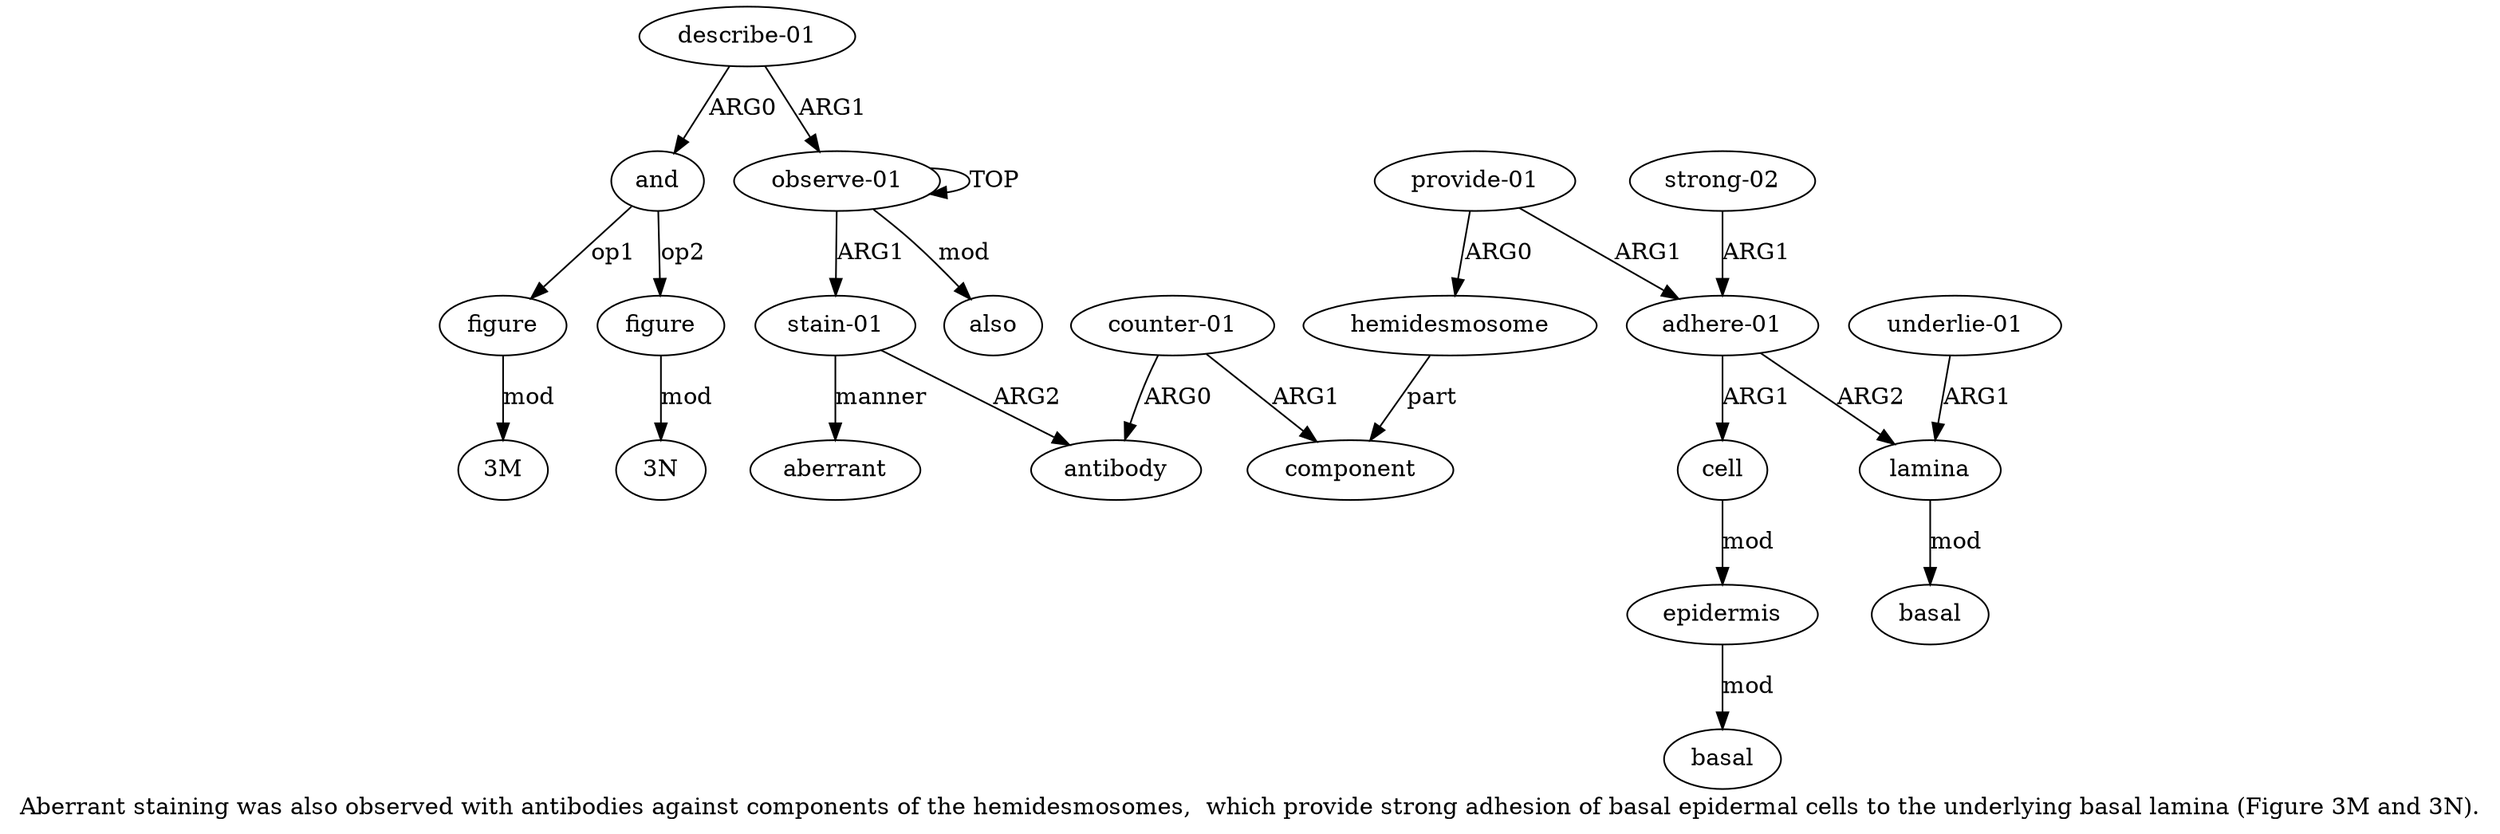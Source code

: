 digraph  {
	graph [label="Aberrant staining was also observed with antibodies against components of the hemidesmosomes,  which provide strong adhesion of \
basal epidermal cells to the underlying basal lamina (Figure 3M and 3N)."];
	node [label="\N"];
	a20	 [color=black,
		gold_ind=20,
		gold_label=figure,
		label=figure,
		test_ind=20,
		test_label=figure];
	"a20 3N"	 [color=black,
		gold_ind=-1,
		gold_label="3N",
		label="3N",
		test_ind=-1,
		test_label="3N"];
	a20 -> "a20 3N" [key=0,
	color=black,
	gold_label=mod,
	label=mod,
	test_label=mod];
"a19 3M" [color=black,
	gold_ind=-1,
	gold_label="3M",
	label="3M",
	test_ind=-1,
	test_label="3M"];
a15 [color=black,
	gold_ind=15,
	gold_label=aberrant,
	label=aberrant,
	test_ind=15,
	test_label=aberrant];
a14 [color=black,
	gold_ind=14,
	gold_label="strong-02",
	label="strong-02",
	test_ind=14,
	test_label="strong-02"];
a7 [color=black,
	gold_ind=7,
	gold_label="adhere-01",
	label="adhere-01",
	test_ind=7,
	test_label="adhere-01"];
a14 -> a7 [key=0,
color=black,
gold_label=ARG1,
label=ARG1,
test_label=ARG1];
a17 [color=black,
gold_ind=17,
gold_label="describe-01",
label="describe-01",
test_ind=17,
test_label="describe-01"];
a18 [color=black,
gold_ind=18,
gold_label=and,
label=and,
test_ind=18,
test_label=and];
a17 -> a18 [key=0,
color=black,
gold_label=ARG0,
label=ARG0,
test_label=ARG0];
a0 [color=black,
gold_ind=0,
gold_label="observe-01",
label="observe-01",
test_ind=0,
test_label="observe-01"];
a17 -> a0 [key=0,
color=black,
gold_label=ARG1,
label=ARG1,
test_label=ARG1];
a16 [color=black,
gold_ind=16,
gold_label=also,
label=also,
test_ind=16,
test_label=also];
a11 [color=black,
gold_ind=11,
gold_label=lamina,
label=lamina,
test_ind=11,
test_label=lamina];
a12 [color=black,
gold_ind=12,
gold_label=basal,
label=basal,
test_ind=12,
test_label=basal];
a11 -> a12 [key=0,
color=black,
gold_label=mod,
label=mod,
test_label=mod];
a10 [color=black,
gold_ind=10,
gold_label=basal,
label=basal,
test_ind=10,
test_label=basal];
a13 [color=black,
gold_ind=13,
gold_label="underlie-01",
label="underlie-01",
test_ind=13,
test_label="underlie-01"];
a13 -> a11 [key=0,
color=black,
gold_label=ARG1,
label=ARG1,
test_label=ARG1];
a19 [color=black,
gold_ind=19,
gold_label=figure,
label=figure,
test_ind=19,
test_label=figure];
a19 -> "a19 3M" [key=0,
color=black,
gold_label=mod,
label=mod,
test_label=mod];
a18 -> a20 [key=0,
color=black,
gold_label=op2,
label=op2,
test_label=op2];
a18 -> a19 [key=0,
color=black,
gold_label=op1,
label=op1,
test_label=op1];
a1 [color=black,
gold_ind=1,
gold_label="stain-01",
label="stain-01",
test_ind=1,
test_label="stain-01"];
a1 -> a15 [key=0,
color=black,
gold_label=manner,
label=manner,
test_label=manner];
a2 [color=black,
gold_ind=2,
gold_label=antibody,
label=antibody,
test_ind=2,
test_label=antibody];
a1 -> a2 [key=0,
color=black,
gold_label=ARG2,
label=ARG2,
test_label=ARG2];
a0 -> a16 [key=0,
color=black,
gold_label=mod,
label=mod,
test_label=mod];
a0 -> a1 [key=0,
color=black,
gold_label=ARG1,
label=ARG1,
test_label=ARG1];
a0 -> a0 [key=0,
color=black,
gold_label=TOP,
label=TOP,
test_label=TOP];
a3 [color=black,
gold_ind=3,
gold_label="counter-01",
label="counter-01",
test_ind=3,
test_label="counter-01"];
a3 -> a2 [key=0,
color=black,
gold_label=ARG0,
label=ARG0,
test_label=ARG0];
a4 [color=black,
gold_ind=4,
gold_label=component,
label=component,
test_ind=4,
test_label=component];
a3 -> a4 [key=0,
color=black,
gold_label=ARG1,
label=ARG1,
test_label=ARG1];
a5 [color=black,
gold_ind=5,
gold_label=hemidesmosome,
label=hemidesmosome,
test_ind=5,
test_label=hemidesmosome];
a5 -> a4 [key=0,
color=black,
gold_label=part,
label=part,
test_label=part];
a7 -> a11 [key=0,
color=black,
gold_label=ARG2,
label=ARG2,
test_label=ARG2];
a8 [color=black,
gold_ind=8,
gold_label=cell,
label=cell,
test_ind=8,
test_label=cell];
a7 -> a8 [key=0,
color=black,
gold_label=ARG1,
label=ARG1,
test_label=ARG1];
a6 [color=black,
gold_ind=6,
gold_label="provide-01",
label="provide-01",
test_ind=6,
test_label="provide-01"];
a6 -> a5 [key=0,
color=black,
gold_label=ARG0,
label=ARG0,
test_label=ARG0];
a6 -> a7 [key=0,
color=black,
gold_label=ARG1,
label=ARG1,
test_label=ARG1];
a9 [color=black,
gold_ind=9,
gold_label=epidermis,
label=epidermis,
test_ind=9,
test_label=epidermis];
a9 -> a10 [key=0,
color=black,
gold_label=mod,
label=mod,
test_label=mod];
a8 -> a9 [key=0,
color=black,
gold_label=mod,
label=mod,
test_label=mod];
}

